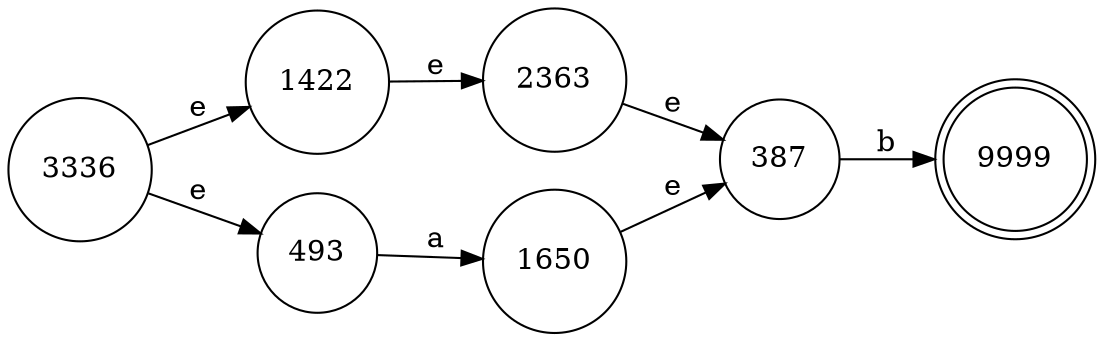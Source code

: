 digraph finite_state_machine {
	rankdir=LR size="8,5"
	node [shape=doublecircle]
	9999
	node [shape=circle]
	1422 -> 2363 [label=e
]
	1650 -> 387 [label=e
]
	2363 -> 387 [label=e
]
	3336 -> 1422 [label=e
]
	3336 -> 493 [label=e
]
	387 -> 9999 [label=b
]
	493 -> 1650 [label=a
]
}
